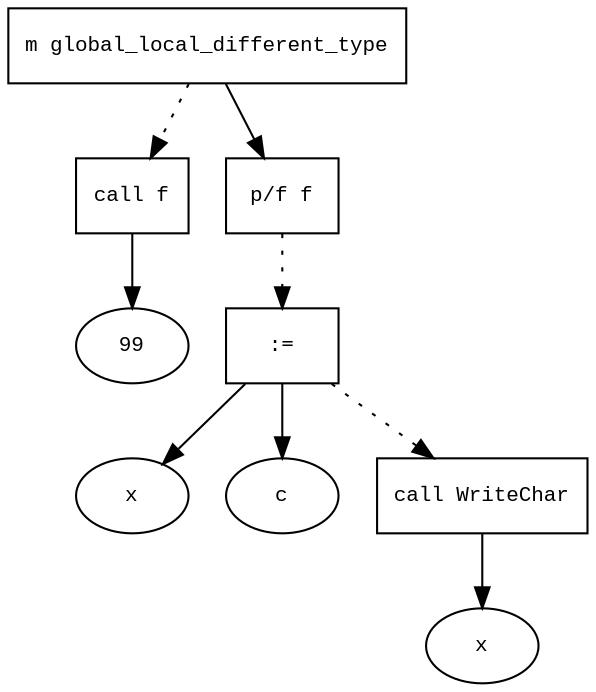 digraph AST {
  graph [fontname="Times New Roman",fontsize=10];
  node  [fontname="Courier New",fontsize=10];
  edge  [fontname="Times New Roman",fontsize=10];

  node0 [label="m global_local_different_type",shape=box];
  node13 [label="call f",shape=box];
  node14 [label="99",shape=ellipse];
  node13->node14;
  node0 -> node13 [style=dotted];
  node3 [label="p/f f",shape=box];
  node7 [label=":=",shape=box];
  node5 [label="x",shape=ellipse];
  node7->node5;
  node6 [label="c",shape=ellipse];
  node7->node6;
  node3 -> node7 [style=dotted];
  node9 [label="call WriteChar",shape=box];
  node10 [label="x",shape=ellipse];
  node9->node10;
  node7 -> node9 [style=dotted];
  node0 -> node3;
}
